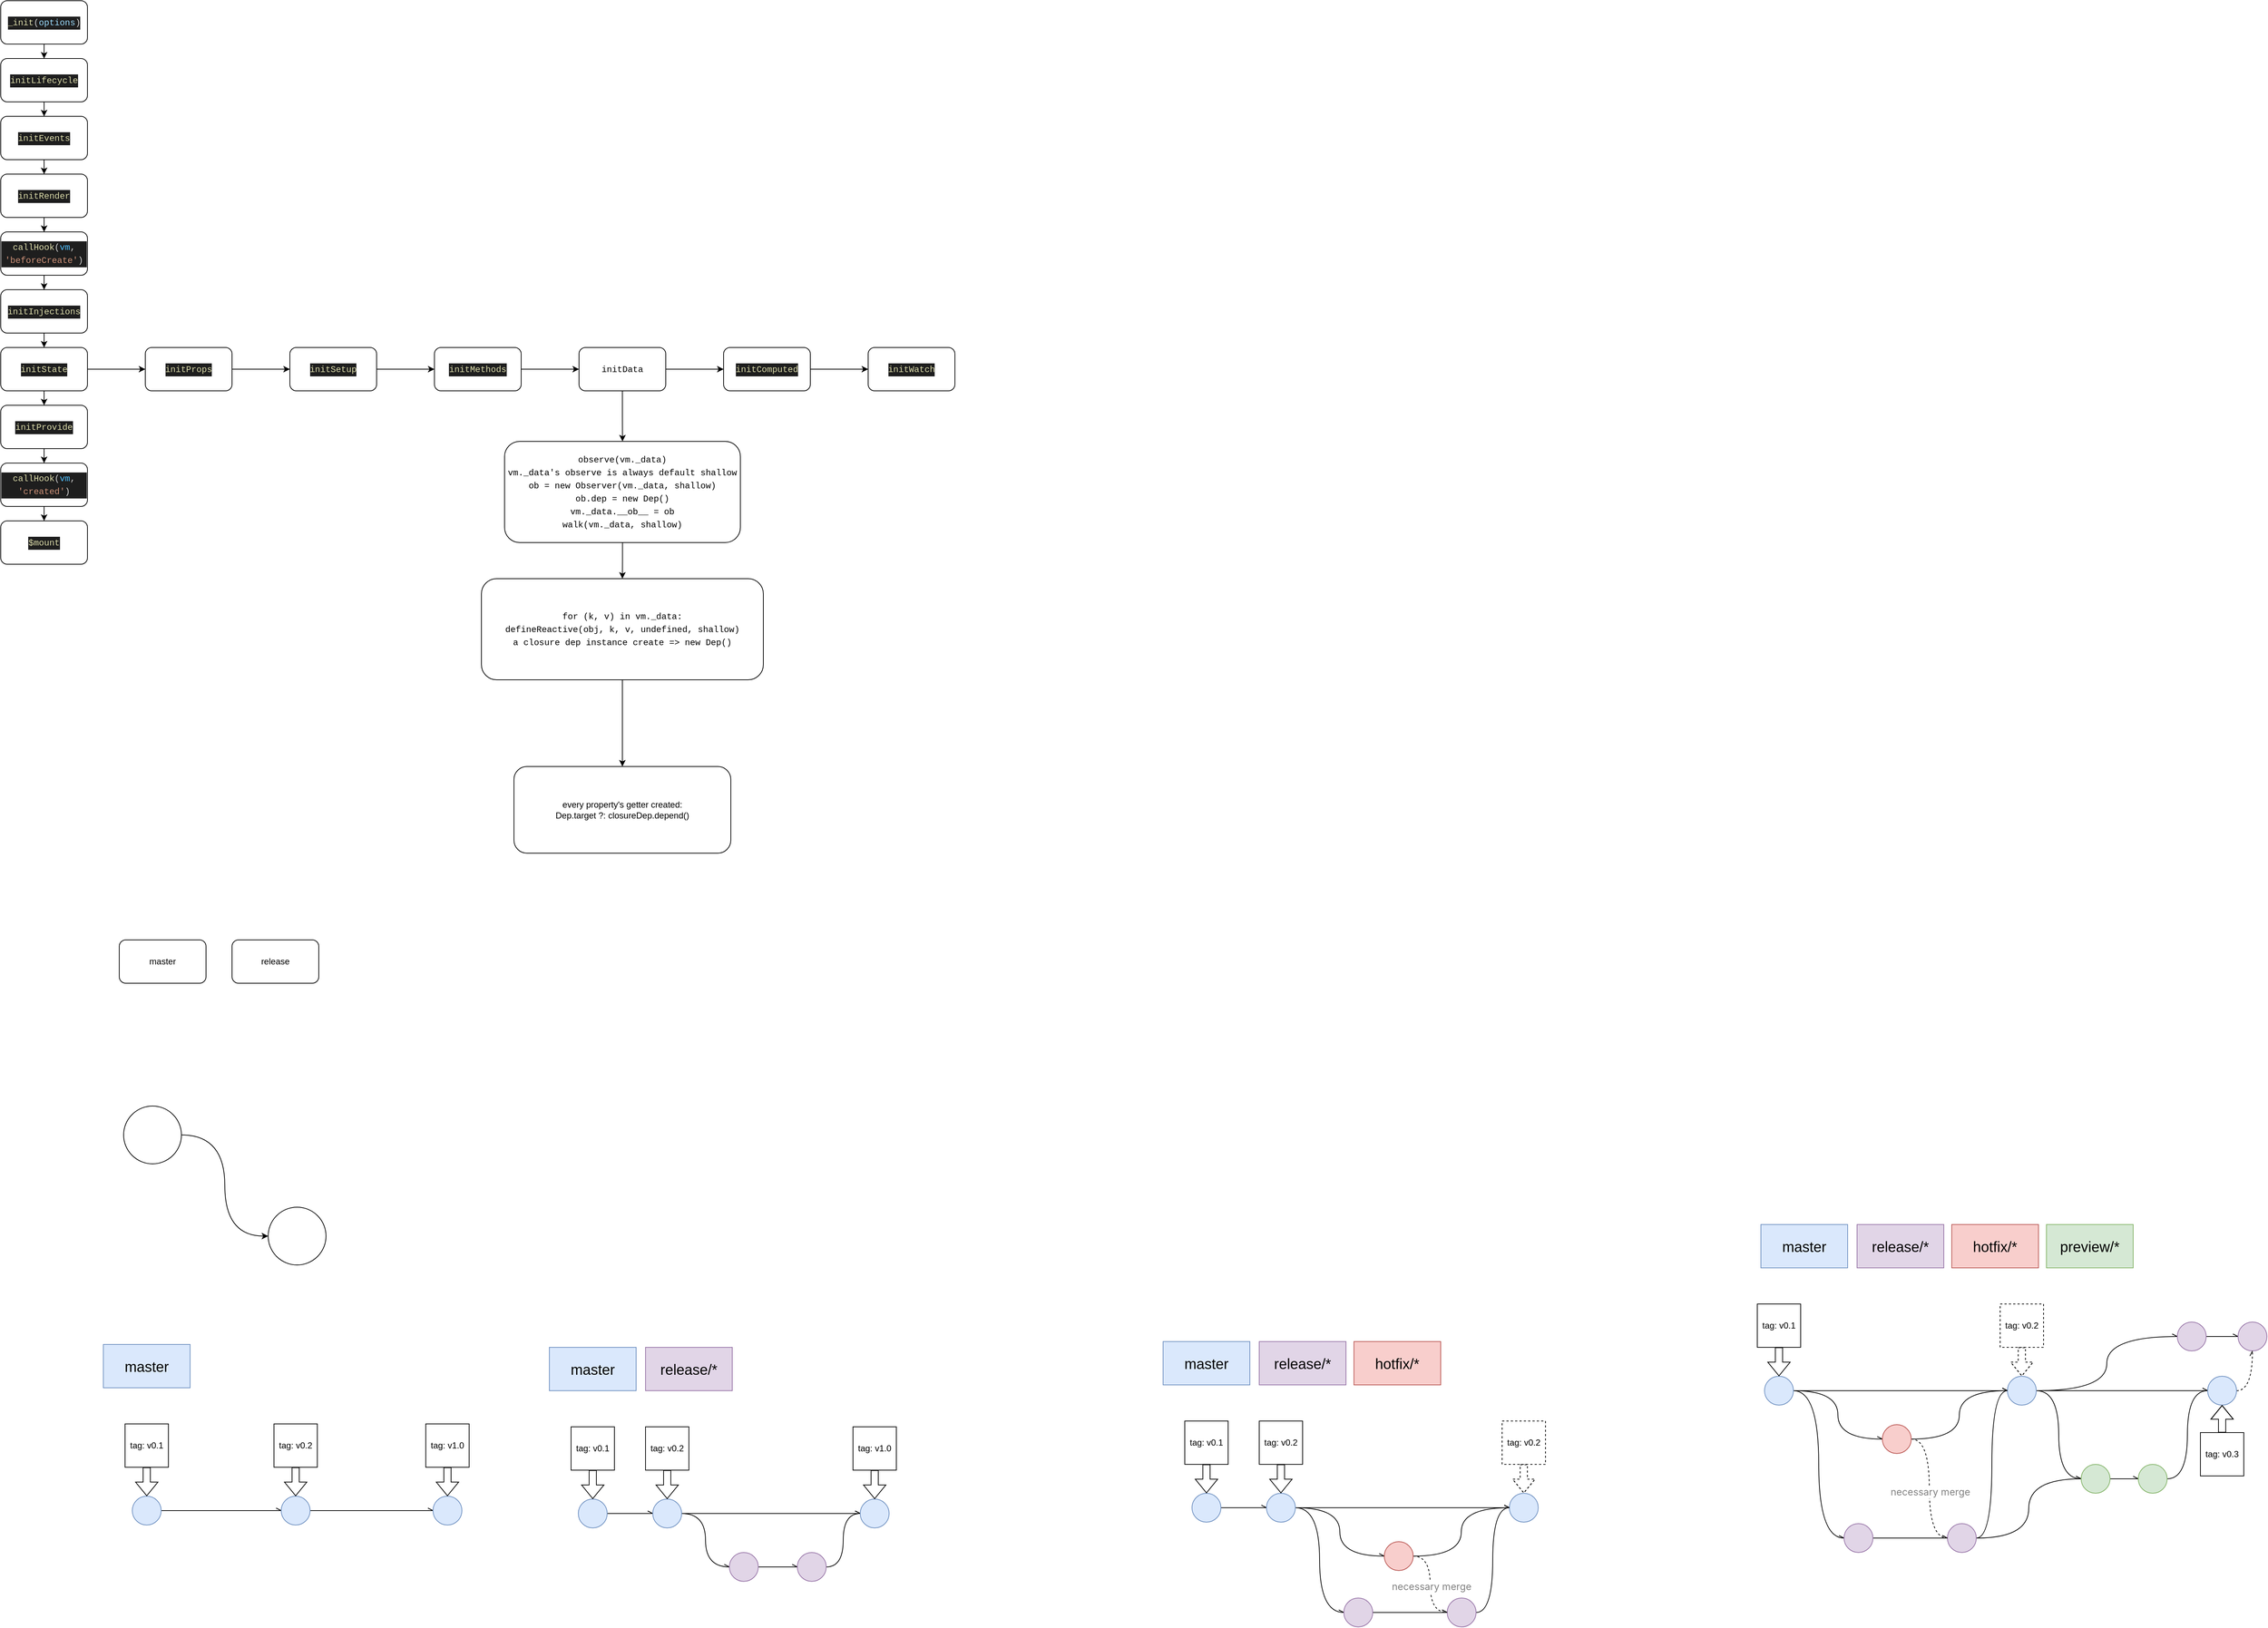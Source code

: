 <mxfile version="20.4.0" type="github">
  <diagram id="prtHgNgQTEPvFCAcTncT" name="Page-1">
    <mxGraphModel dx="1318" dy="821" grid="0" gridSize="10" guides="1" tooltips="1" connect="1" arrows="1" fold="1" page="1" pageScale="1" pageWidth="827" pageHeight="1169" math="0" shadow="0">
      <root>
        <mxCell id="0" />
        <mxCell id="1" parent="0" />
        <mxCell id="ipQtGYI-5La4QHJU2IMe-39" value="" style="edgeStyle=orthogonalEdgeStyle;rounded=0;orthogonalLoop=1;jettySize=auto;html=1;fontColor=#000000;" parent="1" source="ipQtGYI-5La4QHJU2IMe-37" target="ipQtGYI-5La4QHJU2IMe-38" edge="1">
          <mxGeometry relative="1" as="geometry" />
        </mxCell>
        <mxCell id="ipQtGYI-5La4QHJU2IMe-37" value="&lt;meta charset=&quot;utf-8&quot;&gt;&lt;div style=&quot;color: rgb(212, 212, 212); background-color: rgb(30, 30, 30); font-family: Menlo, Monaco, &amp;quot;Courier New&amp;quot;, monospace; font-weight: normal; font-size: 12px; line-height: 18px;&quot;&gt;&lt;div&gt;&lt;span style=&quot;color: #dcdcaa;&quot;&gt;_init&lt;/span&gt;&lt;span style=&quot;color: #d4d4d4;&quot;&gt;(&lt;/span&gt;&lt;span style=&quot;color: #9cdcfe;&quot;&gt;options&lt;/span&gt;&lt;span style=&quot;color: #d4d4d4;&quot;&gt;)&lt;/span&gt;&lt;/div&gt;&lt;/div&gt;" style="rounded=1;whiteSpace=wrap;html=1;labelBackgroundColor=none;fontColor=#000000;fillColor=default;gradientColor=none;" parent="1" vertex="1">
          <mxGeometry x="130" y="60" width="120" height="60" as="geometry" />
        </mxCell>
        <mxCell id="ipQtGYI-5La4QHJU2IMe-41" value="" style="edgeStyle=orthogonalEdgeStyle;rounded=0;orthogonalLoop=1;jettySize=auto;html=1;fontColor=#000000;" parent="1" source="ipQtGYI-5La4QHJU2IMe-38" target="ipQtGYI-5La4QHJU2IMe-40" edge="1">
          <mxGeometry relative="1" as="geometry" />
        </mxCell>
        <mxCell id="ipQtGYI-5La4QHJU2IMe-38" value="&lt;div style=&quot;color: rgb(212, 212, 212); background-color: rgb(30, 30, 30); font-family: Menlo, Monaco, &amp;quot;Courier New&amp;quot;, monospace; line-height: 18px;&quot;&gt;&lt;span style=&quot;color: #dcdcaa;&quot;&gt;initLifecycle&lt;/span&gt;&lt;/div&gt;" style="whiteSpace=wrap;html=1;fontColor=#000000;rounded=1;labelBackgroundColor=none;gradientColor=none;" parent="1" vertex="1">
          <mxGeometry x="130" y="140" width="120" height="60" as="geometry" />
        </mxCell>
        <mxCell id="ipQtGYI-5La4QHJU2IMe-43" value="" style="edgeStyle=orthogonalEdgeStyle;rounded=0;orthogonalLoop=1;jettySize=auto;html=1;fontColor=#000000;" parent="1" source="ipQtGYI-5La4QHJU2IMe-40" target="ipQtGYI-5La4QHJU2IMe-42" edge="1">
          <mxGeometry relative="1" as="geometry" />
        </mxCell>
        <mxCell id="ipQtGYI-5La4QHJU2IMe-40" value="&lt;meta charset=&quot;utf-8&quot;&gt;&lt;div style=&quot;color: rgb(212, 212, 212); background-color: rgb(30, 30, 30); font-family: Menlo, Monaco, &amp;quot;Courier New&amp;quot;, monospace; font-weight: normal; font-size: 12px; line-height: 18px;&quot;&gt;&lt;div&gt;&lt;span style=&quot;color: #dcdcaa;&quot;&gt;initEvents&lt;/span&gt;&lt;/div&gt;&lt;/div&gt;" style="whiteSpace=wrap;html=1;fontColor=#000000;rounded=1;labelBackgroundColor=none;gradientColor=none;" parent="1" vertex="1">
          <mxGeometry x="130" y="220" width="120" height="60" as="geometry" />
        </mxCell>
        <mxCell id="ipQtGYI-5La4QHJU2IMe-47" value="" style="edgeStyle=orthogonalEdgeStyle;rounded=0;orthogonalLoop=1;jettySize=auto;html=1;fontColor=#000000;" parent="1" source="ipQtGYI-5La4QHJU2IMe-42" target="ipQtGYI-5La4QHJU2IMe-46" edge="1">
          <mxGeometry relative="1" as="geometry" />
        </mxCell>
        <mxCell id="ipQtGYI-5La4QHJU2IMe-42" value="&lt;meta charset=&quot;utf-8&quot;&gt;&lt;div style=&quot;color: rgb(212, 212, 212); background-color: rgb(30, 30, 30); font-family: Menlo, Monaco, &amp;quot;Courier New&amp;quot;, monospace; font-weight: normal; font-size: 12px; line-height: 18px;&quot;&gt;&lt;div&gt;&lt;span style=&quot;color: #dcdcaa;&quot;&gt;initRender&lt;/span&gt;&lt;/div&gt;&lt;/div&gt;" style="whiteSpace=wrap;html=1;fontColor=#000000;rounded=1;labelBackgroundColor=none;gradientColor=none;" parent="1" vertex="1">
          <mxGeometry x="130" y="300" width="120" height="60" as="geometry" />
        </mxCell>
        <mxCell id="ipQtGYI-5La4QHJU2IMe-49" value="" style="edgeStyle=orthogonalEdgeStyle;rounded=0;orthogonalLoop=1;jettySize=auto;html=1;fontColor=#000000;" parent="1" source="ipQtGYI-5La4QHJU2IMe-46" target="ipQtGYI-5La4QHJU2IMe-48" edge="1">
          <mxGeometry relative="1" as="geometry" />
        </mxCell>
        <mxCell id="ipQtGYI-5La4QHJU2IMe-46" value="&lt;div style=&quot;color: rgb(212, 212, 212); background-color: rgb(30, 30, 30); font-family: Menlo, Monaco, &amp;quot;Courier New&amp;quot;, monospace; line-height: 18px;&quot;&gt;&lt;span style=&quot;color: #dcdcaa;&quot;&gt;callHook&lt;/span&gt;(&lt;span style=&quot;color: #4fc1ff;&quot;&gt;vm&lt;/span&gt;, &lt;span style=&quot;color: #ce9178;&quot;&gt;&#39;beforeCreate&#39;&lt;/span&gt;)&lt;/div&gt;" style="whiteSpace=wrap;html=1;fontColor=#000000;rounded=1;labelBackgroundColor=none;gradientColor=none;" parent="1" vertex="1">
          <mxGeometry x="130" y="380" width="120" height="60" as="geometry" />
        </mxCell>
        <mxCell id="ipQtGYI-5La4QHJU2IMe-51" value="" style="edgeStyle=orthogonalEdgeStyle;rounded=0;orthogonalLoop=1;jettySize=auto;html=1;fontColor=#000000;" parent="1" source="ipQtGYI-5La4QHJU2IMe-48" target="ipQtGYI-5La4QHJU2IMe-50" edge="1">
          <mxGeometry relative="1" as="geometry" />
        </mxCell>
        <mxCell id="ipQtGYI-5La4QHJU2IMe-48" value="&lt;div style=&quot;color: rgb(212, 212, 212); background-color: rgb(30, 30, 30); font-family: Menlo, Monaco, &amp;quot;Courier New&amp;quot;, monospace; line-height: 18px;&quot;&gt;&lt;div style=&quot;line-height: 18px;&quot;&gt;&lt;span style=&quot;color: #dcdcaa;&quot;&gt;initInjections&lt;/span&gt;&lt;/div&gt;&lt;/div&gt;" style="whiteSpace=wrap;html=1;fontColor=#000000;rounded=1;labelBackgroundColor=none;gradientColor=none;" parent="1" vertex="1">
          <mxGeometry x="130" y="460" width="120" height="60" as="geometry" />
        </mxCell>
        <mxCell id="ipQtGYI-5La4QHJU2IMe-53" value="" style="edgeStyle=orthogonalEdgeStyle;rounded=0;orthogonalLoop=1;jettySize=auto;html=1;fontColor=#000000;" parent="1" source="ipQtGYI-5La4QHJU2IMe-50" target="ipQtGYI-5La4QHJU2IMe-52" edge="1">
          <mxGeometry relative="1" as="geometry" />
        </mxCell>
        <mxCell id="ipQtGYI-5La4QHJU2IMe-59" value="" style="edgeStyle=orthogonalEdgeStyle;rounded=0;orthogonalLoop=1;jettySize=auto;html=1;fontColor=#000000;" parent="1" source="ipQtGYI-5La4QHJU2IMe-50" target="ipQtGYI-5La4QHJU2IMe-58" edge="1">
          <mxGeometry relative="1" as="geometry" />
        </mxCell>
        <mxCell id="ipQtGYI-5La4QHJU2IMe-50" value="&lt;meta charset=&quot;utf-8&quot;&gt;&lt;div style=&quot;color: rgb(212, 212, 212); background-color: rgb(30, 30, 30); font-family: Menlo, Monaco, &amp;quot;Courier New&amp;quot;, monospace; font-weight: normal; font-size: 12px; line-height: 18px;&quot;&gt;&lt;div&gt;&lt;span style=&quot;color: #dcdcaa;&quot;&gt;initState&lt;/span&gt;&lt;/div&gt;&lt;/div&gt;" style="whiteSpace=wrap;html=1;fontColor=#000000;rounded=1;labelBackgroundColor=none;gradientColor=none;" parent="1" vertex="1">
          <mxGeometry x="130" y="540" width="120" height="60" as="geometry" />
        </mxCell>
        <mxCell id="ipQtGYI-5La4QHJU2IMe-55" value="" style="edgeStyle=orthogonalEdgeStyle;rounded=0;orthogonalLoop=1;jettySize=auto;html=1;fontColor=#000000;" parent="1" source="ipQtGYI-5La4QHJU2IMe-52" target="ipQtGYI-5La4QHJU2IMe-54" edge="1">
          <mxGeometry relative="1" as="geometry" />
        </mxCell>
        <mxCell id="ipQtGYI-5La4QHJU2IMe-52" value="&lt;div style=&quot;color: rgb(212, 212, 212); background-color: rgb(30, 30, 30); font-family: Menlo, Monaco, &amp;quot;Courier New&amp;quot;, monospace; line-height: 18px;&quot;&gt;&lt;span style=&quot;color: #dcdcaa;&quot;&gt;initProvide&lt;/span&gt;&lt;/div&gt;" style="whiteSpace=wrap;html=1;fontColor=#000000;rounded=1;labelBackgroundColor=none;gradientColor=none;" parent="1" vertex="1">
          <mxGeometry x="130" y="620" width="120" height="60" as="geometry" />
        </mxCell>
        <mxCell id="ipQtGYI-5La4QHJU2IMe-57" value="" style="edgeStyle=orthogonalEdgeStyle;rounded=0;orthogonalLoop=1;jettySize=auto;html=1;fontColor=#000000;" parent="1" source="ipQtGYI-5La4QHJU2IMe-54" target="ipQtGYI-5La4QHJU2IMe-56" edge="1">
          <mxGeometry relative="1" as="geometry" />
        </mxCell>
        <mxCell id="ipQtGYI-5La4QHJU2IMe-54" value="&lt;div style=&quot;color: rgb(212, 212, 212); background-color: rgb(30, 30, 30); font-family: Menlo, Monaco, &amp;quot;Courier New&amp;quot;, monospace; line-height: 18px;&quot;&gt;&lt;span style=&quot;color: #dcdcaa;&quot;&gt;callHook&lt;/span&gt;(&lt;span style=&quot;color: #4fc1ff;&quot;&gt;vm&lt;/span&gt;, &lt;span style=&quot;color: #ce9178;&quot;&gt;&#39;created&#39;&lt;/span&gt;)&lt;/div&gt;" style="whiteSpace=wrap;html=1;fontColor=#000000;rounded=1;labelBackgroundColor=none;gradientColor=none;" parent="1" vertex="1">
          <mxGeometry x="130" y="700" width="120" height="60" as="geometry" />
        </mxCell>
        <mxCell id="ipQtGYI-5La4QHJU2IMe-56" value="&lt;div style=&quot;color: rgb(212, 212, 212); background-color: rgb(30, 30, 30); font-family: Menlo, Monaco, &amp;quot;Courier New&amp;quot;, monospace; line-height: 18px;&quot;&gt;&lt;span style=&quot;color: #dcdcaa;&quot;&gt;$mount&lt;/span&gt;&lt;/div&gt;" style="whiteSpace=wrap;html=1;fontColor=#000000;rounded=1;labelBackgroundColor=none;gradientColor=none;" parent="1" vertex="1">
          <mxGeometry x="130" y="780" width="120" height="60" as="geometry" />
        </mxCell>
        <mxCell id="ipQtGYI-5La4QHJU2IMe-61" value="" style="edgeStyle=orthogonalEdgeStyle;rounded=0;orthogonalLoop=1;jettySize=auto;html=1;fontColor=#000000;" parent="1" source="ipQtGYI-5La4QHJU2IMe-58" target="ipQtGYI-5La4QHJU2IMe-60" edge="1">
          <mxGeometry relative="1" as="geometry" />
        </mxCell>
        <mxCell id="ipQtGYI-5La4QHJU2IMe-58" value="&lt;div style=&quot;color: rgb(212, 212, 212); background-color: rgb(30, 30, 30); font-family: Menlo, Monaco, &amp;quot;Courier New&amp;quot;, monospace; line-height: 18px;&quot;&gt;&lt;span style=&quot;color: #dcdcaa;&quot;&gt;initProps&lt;/span&gt;&lt;/div&gt;" style="whiteSpace=wrap;html=1;fontColor=#000000;rounded=1;labelBackgroundColor=none;gradientColor=none;" parent="1" vertex="1">
          <mxGeometry x="330" y="540" width="120" height="60" as="geometry" />
        </mxCell>
        <mxCell id="ipQtGYI-5La4QHJU2IMe-63" value="" style="edgeStyle=orthogonalEdgeStyle;rounded=0;orthogonalLoop=1;jettySize=auto;html=1;fontColor=#000000;" parent="1" source="ipQtGYI-5La4QHJU2IMe-60" target="ipQtGYI-5La4QHJU2IMe-62" edge="1">
          <mxGeometry relative="1" as="geometry" />
        </mxCell>
        <mxCell id="ipQtGYI-5La4QHJU2IMe-60" value="&lt;div style=&quot;color: rgb(212, 212, 212); background-color: rgb(30, 30, 30); font-family: Menlo, Monaco, &amp;quot;Courier New&amp;quot;, monospace; line-height: 18px;&quot;&gt;&lt;span style=&quot;color: #dcdcaa;&quot;&gt;initSetup&lt;/span&gt;&lt;/div&gt;" style="whiteSpace=wrap;html=1;fontColor=#000000;rounded=1;labelBackgroundColor=none;gradientColor=none;" parent="1" vertex="1">
          <mxGeometry x="530" y="540" width="120" height="60" as="geometry" />
        </mxCell>
        <mxCell id="ipQtGYI-5La4QHJU2IMe-65" value="" style="edgeStyle=orthogonalEdgeStyle;rounded=0;orthogonalLoop=1;jettySize=auto;html=1;fontColor=#000000;" parent="1" source="ipQtGYI-5La4QHJU2IMe-62" target="ipQtGYI-5La4QHJU2IMe-64" edge="1">
          <mxGeometry relative="1" as="geometry" />
        </mxCell>
        <mxCell id="ipQtGYI-5La4QHJU2IMe-62" value="&lt;meta charset=&quot;utf-8&quot;&gt;&lt;div style=&quot;color: rgb(212, 212, 212); background-color: rgb(30, 30, 30); font-family: Menlo, Monaco, &amp;quot;Courier New&amp;quot;, monospace; font-weight: normal; font-size: 12px; line-height: 18px;&quot;&gt;&lt;div&gt;&lt;span style=&quot;color: #dcdcaa;&quot;&gt;initMethods&lt;/span&gt;&lt;/div&gt;&lt;/div&gt;" style="whiteSpace=wrap;html=1;fontColor=#000000;rounded=1;labelBackgroundColor=none;gradientColor=none;" parent="1" vertex="1">
          <mxGeometry x="730" y="540" width="120" height="60" as="geometry" />
        </mxCell>
        <mxCell id="ipQtGYI-5La4QHJU2IMe-67" value="" style="edgeStyle=orthogonalEdgeStyle;rounded=0;orthogonalLoop=1;jettySize=auto;html=1;fontColor=#000000;" parent="1" source="ipQtGYI-5La4QHJU2IMe-64" target="ipQtGYI-5La4QHJU2IMe-66" edge="1">
          <mxGeometry relative="1" as="geometry" />
        </mxCell>
        <mxCell id="ipQtGYI-5La4QHJU2IMe-71" value="" style="edgeStyle=orthogonalEdgeStyle;rounded=0;orthogonalLoop=1;jettySize=auto;html=1;fontColor=#000000;" parent="1" source="ipQtGYI-5La4QHJU2IMe-64" target="ipQtGYI-5La4QHJU2IMe-70" edge="1">
          <mxGeometry relative="1" as="geometry" />
        </mxCell>
        <mxCell id="ipQtGYI-5La4QHJU2IMe-64" value="&lt;div style=&quot;font-family: Menlo, Monaco, &amp;quot;Courier New&amp;quot;, monospace; line-height: 18px;&quot;&gt;&lt;span style=&quot;&quot;&gt;initData&lt;/span&gt;&lt;/div&gt;" style="whiteSpace=wrap;html=1;fontColor=default;rounded=1;labelBackgroundColor=none;gradientColor=none;" parent="1" vertex="1">
          <mxGeometry x="930" y="540" width="120" height="60" as="geometry" />
        </mxCell>
        <mxCell id="ipQtGYI-5La4QHJU2IMe-69" value="" style="edgeStyle=orthogonalEdgeStyle;rounded=0;orthogonalLoop=1;jettySize=auto;html=1;fontColor=#000000;" parent="1" source="ipQtGYI-5La4QHJU2IMe-66" target="ipQtGYI-5La4QHJU2IMe-68" edge="1">
          <mxGeometry relative="1" as="geometry" />
        </mxCell>
        <mxCell id="ipQtGYI-5La4QHJU2IMe-66" value="&lt;div style=&quot;color: rgb(212, 212, 212); background-color: rgb(30, 30, 30); font-family: Menlo, Monaco, &amp;quot;Courier New&amp;quot;, monospace; line-height: 18px;&quot;&gt;&lt;span style=&quot;color: #dcdcaa;&quot;&gt;initComputed&lt;/span&gt;&lt;/div&gt;" style="whiteSpace=wrap;html=1;fontColor=#000000;rounded=1;labelBackgroundColor=none;gradientColor=none;" parent="1" vertex="1">
          <mxGeometry x="1130" y="540" width="120" height="60" as="geometry" />
        </mxCell>
        <mxCell id="ipQtGYI-5La4QHJU2IMe-68" value="&lt;div style=&quot;color: rgb(212, 212, 212); background-color: rgb(30, 30, 30); font-family: Menlo, Monaco, &amp;quot;Courier New&amp;quot;, monospace; line-height: 18px;&quot;&gt;&lt;span style=&quot;color: #dcdcaa;&quot;&gt;initWatch&lt;/span&gt;&lt;/div&gt;" style="whiteSpace=wrap;html=1;fontColor=#000000;rounded=1;labelBackgroundColor=none;gradientColor=none;" parent="1" vertex="1">
          <mxGeometry x="1330" y="540" width="120" height="60" as="geometry" />
        </mxCell>
        <mxCell id="ipQtGYI-5La4QHJU2IMe-73" value="" style="edgeStyle=orthogonalEdgeStyle;rounded=0;orthogonalLoop=1;jettySize=auto;html=1;fontColor=#000000;" parent="1" source="ipQtGYI-5La4QHJU2IMe-70" target="ipQtGYI-5La4QHJU2IMe-72" edge="1">
          <mxGeometry relative="1" as="geometry" />
        </mxCell>
        <mxCell id="ipQtGYI-5La4QHJU2IMe-70" value="&lt;div style=&quot;font-family: Menlo, Monaco, &amp;quot;Courier New&amp;quot;, monospace; line-height: 18px;&quot;&gt;&lt;span style=&quot;&quot;&gt;observe&lt;/span&gt;(vm._&lt;span style=&quot;&quot;&gt;data&lt;/span&gt;)&lt;/div&gt;&lt;div style=&quot;font-family: Menlo, Monaco, &amp;quot;Courier New&amp;quot;, monospace; line-height: 18px;&quot;&gt;vm._data&#39;s observe is always default shallow&lt;/div&gt;&lt;div style=&quot;font-family: Menlo, Monaco, &amp;quot;Courier New&amp;quot;, monospace; line-height: 18px;&quot;&gt;&lt;div style=&quot;line-height: 18px;&quot;&gt;&lt;span style=&quot;&quot;&gt;ob = new&lt;/span&gt; &lt;span style=&quot;&quot;&gt;Observer&lt;/span&gt;(&lt;span style=&quot;&quot;&gt;vm._data&lt;/span&gt;, &lt;span style=&quot;&quot;&gt;shallow&lt;/span&gt;)&lt;/div&gt;&lt;div style=&quot;line-height: 18px;&quot;&gt;ob.dep = new Dep()&lt;br&gt;&lt;/div&gt;&lt;div style=&quot;line-height: 18px;&quot;&gt;vm._data.__ob__ = ob&lt;/div&gt;&lt;div style=&quot;line-height: 18px;&quot;&gt;walk(vm._data, shallow)&lt;/div&gt;&lt;/div&gt;" style="whiteSpace=wrap;html=1;fontColor=default;rounded=1;labelBackgroundColor=none;gradientColor=none;" parent="1" vertex="1">
          <mxGeometry x="827" y="670" width="326.25" height="140" as="geometry" />
        </mxCell>
        <mxCell id="ipQtGYI-5La4QHJU2IMe-79" value="" style="edgeStyle=orthogonalEdgeStyle;rounded=0;orthogonalLoop=1;jettySize=auto;html=1;fontColor=default;" parent="1" source="ipQtGYI-5La4QHJU2IMe-72" target="ipQtGYI-5La4QHJU2IMe-78" edge="1">
          <mxGeometry relative="1" as="geometry" />
        </mxCell>
        <mxCell id="ipQtGYI-5La4QHJU2IMe-72" value="&lt;div style=&quot;font-family: Menlo, Monaco, &amp;quot;Courier New&amp;quot;, monospace; line-height: 18px;&quot;&gt;&lt;div style=&quot;line-height: 18px;&quot;&gt;&lt;span style=&quot;&quot;&gt;for (k, v) in vm._data:&lt;/span&gt;&lt;/div&gt;&lt;div style=&quot;line-height: 18px;&quot;&gt;&lt;span style=&quot;&quot;&gt;defineReactive&lt;/span&gt;(&lt;span style=&quot;&quot;&gt;obj&lt;/span&gt;, &lt;span style=&quot;&quot;&gt;k&lt;/span&gt;, &lt;span style=&quot;&quot;&gt;v&lt;/span&gt;, &lt;span style=&quot;&quot;&gt;undefined&lt;/span&gt;, &lt;span style=&quot;&quot;&gt;shallow&lt;/span&gt;)&lt;/div&gt;&lt;div style=&quot;line-height: 18px;&quot;&gt;a closure dep instance create =&amp;gt; new Dep()&lt;/div&gt;&lt;/div&gt;" style="whiteSpace=wrap;html=1;fontColor=default;rounded=1;labelBackgroundColor=none;gradientColor=none;" parent="1" vertex="1">
          <mxGeometry x="795" y="860" width="390" height="140" as="geometry" />
        </mxCell>
        <mxCell id="ipQtGYI-5La4QHJU2IMe-78" value="every property&#39;s getter created:&lt;br&gt;Dep.target ?: closureDep.depend()" style="whiteSpace=wrap;html=1;rounded=1;labelBackgroundColor=none;gradientColor=none;" parent="1" vertex="1">
          <mxGeometry x="840" y="1120" width="300" height="120" as="geometry" />
        </mxCell>
        <mxCell id="O3n2SlCClkqHPQOPL1wz-3" style="edgeStyle=orthogonalEdgeStyle;rounded=0;orthogonalLoop=1;jettySize=auto;html=1;entryX=0;entryY=0.5;entryDx=0;entryDy=0;curved=1;" edge="1" parent="1" source="O3n2SlCClkqHPQOPL1wz-1" target="O3n2SlCClkqHPQOPL1wz-2">
          <mxGeometry relative="1" as="geometry" />
        </mxCell>
        <mxCell id="O3n2SlCClkqHPQOPL1wz-1" value="" style="ellipse;whiteSpace=wrap;html=1;aspect=fixed;" vertex="1" parent="1">
          <mxGeometry x="300" y="1590" width="80" height="80" as="geometry" />
        </mxCell>
        <mxCell id="O3n2SlCClkqHPQOPL1wz-2" value="" style="ellipse;whiteSpace=wrap;html=1;aspect=fixed;" vertex="1" parent="1">
          <mxGeometry x="500" y="1730" width="80" height="80" as="geometry" />
        </mxCell>
        <mxCell id="O3n2SlCClkqHPQOPL1wz-4" value="master" style="rounded=1;whiteSpace=wrap;html=1;" vertex="1" parent="1">
          <mxGeometry x="294" y="1360" width="120" height="60" as="geometry" />
        </mxCell>
        <mxCell id="O3n2SlCClkqHPQOPL1wz-5" value="release" style="rounded=1;whiteSpace=wrap;html=1;" vertex="1" parent="1">
          <mxGeometry x="450" y="1360" width="120" height="60" as="geometry" />
        </mxCell>
        <mxCell id="O3n2SlCClkqHPQOPL1wz-9" style="edgeStyle=orthogonalEdgeStyle;curved=1;rounded=0;orthogonalLoop=1;jettySize=auto;html=1;endArrow=openAsync;endFill=0;" edge="1" parent="1" source="O3n2SlCClkqHPQOPL1wz-6" target="O3n2SlCClkqHPQOPL1wz-7">
          <mxGeometry relative="1" as="geometry" />
        </mxCell>
        <mxCell id="O3n2SlCClkqHPQOPL1wz-6" value="" style="ellipse;whiteSpace=wrap;html=1;fillColor=#dae8fc;strokeColor=#6c8ebf;aspect=fixed;" vertex="1" parent="1">
          <mxGeometry x="312" y="2130" width="40" height="40" as="geometry" />
        </mxCell>
        <mxCell id="O3n2SlCClkqHPQOPL1wz-10" style="edgeStyle=orthogonalEdgeStyle;curved=1;rounded=0;orthogonalLoop=1;jettySize=auto;html=1;endArrow=openAsync;endFill=0;" edge="1" parent="1" source="O3n2SlCClkqHPQOPL1wz-7" target="O3n2SlCClkqHPQOPL1wz-8">
          <mxGeometry relative="1" as="geometry" />
        </mxCell>
        <mxCell id="O3n2SlCClkqHPQOPL1wz-7" value="" style="ellipse;whiteSpace=wrap;html=1;aspect=fixed;fillColor=#dae8fc;strokeColor=#6c8ebf;" vertex="1" parent="1">
          <mxGeometry x="518" y="2130" width="40" height="40" as="geometry" />
        </mxCell>
        <mxCell id="O3n2SlCClkqHPQOPL1wz-8" value="" style="ellipse;whiteSpace=wrap;html=1;aspect=fixed;fillColor=#dae8fc;strokeColor=#6c8ebf;" vertex="1" parent="1">
          <mxGeometry x="728" y="2130" width="40" height="40" as="geometry" />
        </mxCell>
        <mxCell id="O3n2SlCClkqHPQOPL1wz-12" value="master" style="rounded=0;whiteSpace=wrap;html=1;fillColor=#dae8fc;strokeColor=#6c8ebf;fontSize=20;" vertex="1" parent="1">
          <mxGeometry x="272" y="1920" width="120" height="60" as="geometry" />
        </mxCell>
        <mxCell id="O3n2SlCClkqHPQOPL1wz-22" style="edgeStyle=orthogonalEdgeStyle;curved=1;rounded=0;orthogonalLoop=1;jettySize=auto;html=1;fontSize=20;shape=flexArrow;" edge="1" parent="1" source="O3n2SlCClkqHPQOPL1wz-15" target="O3n2SlCClkqHPQOPL1wz-6">
          <mxGeometry relative="1" as="geometry" />
        </mxCell>
        <mxCell id="O3n2SlCClkqHPQOPL1wz-15" value="tag: v0.1" style="rounded=0;whiteSpace=wrap;html=1;" vertex="1" parent="1">
          <mxGeometry x="302" y="2030" width="60" height="60" as="geometry" />
        </mxCell>
        <mxCell id="O3n2SlCClkqHPQOPL1wz-23" style="edgeStyle=orthogonalEdgeStyle;curved=1;rounded=0;orthogonalLoop=1;jettySize=auto;html=1;fontSize=20;shape=flexArrow;" edge="1" parent="1" source="O3n2SlCClkqHPQOPL1wz-16" target="O3n2SlCClkqHPQOPL1wz-7">
          <mxGeometry relative="1" as="geometry" />
        </mxCell>
        <mxCell id="O3n2SlCClkqHPQOPL1wz-16" value="tag: v0.2" style="rounded=0;whiteSpace=wrap;html=1;" vertex="1" parent="1">
          <mxGeometry x="508" y="2030" width="60" height="60" as="geometry" />
        </mxCell>
        <mxCell id="O3n2SlCClkqHPQOPL1wz-24" style="edgeStyle=orthogonalEdgeStyle;curved=1;rounded=0;orthogonalLoop=1;jettySize=auto;html=1;fontSize=20;shape=flexArrow;" edge="1" parent="1" source="O3n2SlCClkqHPQOPL1wz-17" target="O3n2SlCClkqHPQOPL1wz-8">
          <mxGeometry relative="1" as="geometry" />
        </mxCell>
        <mxCell id="O3n2SlCClkqHPQOPL1wz-17" value="tag: v1.0" style="rounded=0;whiteSpace=wrap;html=1;" vertex="1" parent="1">
          <mxGeometry x="718" y="2030" width="60" height="60" as="geometry" />
        </mxCell>
        <mxCell id="O3n2SlCClkqHPQOPL1wz-26" style="edgeStyle=orthogonalEdgeStyle;curved=1;rounded=0;orthogonalLoop=1;jettySize=auto;html=1;endArrow=openAsync;endFill=0;" edge="1" parent="1" source="O3n2SlCClkqHPQOPL1wz-27" target="O3n2SlCClkqHPQOPL1wz-29">
          <mxGeometry relative="1" as="geometry" />
        </mxCell>
        <mxCell id="O3n2SlCClkqHPQOPL1wz-27" value="" style="ellipse;whiteSpace=wrap;html=1;fillColor=#dae8fc;strokeColor=#6c8ebf;aspect=fixed;" vertex="1" parent="1">
          <mxGeometry x="929" y="2134" width="40" height="40" as="geometry" />
        </mxCell>
        <mxCell id="O3n2SlCClkqHPQOPL1wz-40" style="edgeStyle=orthogonalEdgeStyle;curved=1;rounded=0;orthogonalLoop=1;jettySize=auto;html=1;entryX=0;entryY=0.5;entryDx=0;entryDy=0;fontSize=20;endArrow=openAsync;endFill=0;" edge="1" parent="1" source="O3n2SlCClkqHPQOPL1wz-29" target="O3n2SlCClkqHPQOPL1wz-39">
          <mxGeometry relative="1" as="geometry" />
        </mxCell>
        <mxCell id="O3n2SlCClkqHPQOPL1wz-48" style="edgeStyle=orthogonalEdgeStyle;curved=1;rounded=0;orthogonalLoop=1;jettySize=auto;html=1;fontSize=20;endArrow=openAsync;endFill=0;" edge="1" parent="1" source="O3n2SlCClkqHPQOPL1wz-29" target="O3n2SlCClkqHPQOPL1wz-44">
          <mxGeometry relative="1" as="geometry" />
        </mxCell>
        <mxCell id="O3n2SlCClkqHPQOPL1wz-29" value="" style="ellipse;whiteSpace=wrap;html=1;aspect=fixed;fillColor=#dae8fc;strokeColor=#6c8ebf;" vertex="1" parent="1">
          <mxGeometry x="1032" y="2134" width="40" height="40" as="geometry" />
        </mxCell>
        <mxCell id="O3n2SlCClkqHPQOPL1wz-31" value="master" style="rounded=0;whiteSpace=wrap;html=1;fillColor=#dae8fc;strokeColor=#6c8ebf;fontSize=20;" vertex="1" parent="1">
          <mxGeometry x="889" y="1924" width="120" height="60" as="geometry" />
        </mxCell>
        <mxCell id="O3n2SlCClkqHPQOPL1wz-32" style="edgeStyle=orthogonalEdgeStyle;curved=1;rounded=0;orthogonalLoop=1;jettySize=auto;html=1;fontSize=20;shape=flexArrow;" edge="1" parent="1" source="O3n2SlCClkqHPQOPL1wz-33" target="O3n2SlCClkqHPQOPL1wz-27">
          <mxGeometry relative="1" as="geometry" />
        </mxCell>
        <mxCell id="O3n2SlCClkqHPQOPL1wz-33" value="tag: v0.1" style="rounded=0;whiteSpace=wrap;html=1;" vertex="1" parent="1">
          <mxGeometry x="919" y="2034" width="60" height="60" as="geometry" />
        </mxCell>
        <mxCell id="O3n2SlCClkqHPQOPL1wz-34" style="edgeStyle=orthogonalEdgeStyle;curved=1;rounded=0;orthogonalLoop=1;jettySize=auto;html=1;fontSize=20;shape=flexArrow;" edge="1" parent="1" source="O3n2SlCClkqHPQOPL1wz-35" target="O3n2SlCClkqHPQOPL1wz-29">
          <mxGeometry relative="1" as="geometry" />
        </mxCell>
        <mxCell id="O3n2SlCClkqHPQOPL1wz-35" value="tag: v0.2" style="rounded=0;whiteSpace=wrap;html=1;" vertex="1" parent="1">
          <mxGeometry x="1022" y="2034" width="60" height="60" as="geometry" />
        </mxCell>
        <mxCell id="O3n2SlCClkqHPQOPL1wz-43" style="edgeStyle=orthogonalEdgeStyle;curved=1;rounded=0;orthogonalLoop=1;jettySize=auto;html=1;fontSize=20;endArrow=openAsync;endFill=0;" edge="1" parent="1" source="O3n2SlCClkqHPQOPL1wz-39" target="O3n2SlCClkqHPQOPL1wz-42">
          <mxGeometry relative="1" as="geometry" />
        </mxCell>
        <mxCell id="O3n2SlCClkqHPQOPL1wz-39" value="" style="ellipse;whiteSpace=wrap;html=1;aspect=fixed;fillColor=#e1d5e7;strokeColor=#9673a6;" vertex="1" parent="1">
          <mxGeometry x="1138" y="2208" width="40" height="40" as="geometry" />
        </mxCell>
        <mxCell id="O3n2SlCClkqHPQOPL1wz-41" value="release/*" style="rounded=0;whiteSpace=wrap;html=1;fillColor=#e1d5e7;strokeColor=#9673a6;fontSize=20;" vertex="1" parent="1">
          <mxGeometry x="1022" y="1924" width="120" height="60" as="geometry" />
        </mxCell>
        <mxCell id="O3n2SlCClkqHPQOPL1wz-47" style="edgeStyle=orthogonalEdgeStyle;curved=1;rounded=0;orthogonalLoop=1;jettySize=auto;html=1;entryX=0;entryY=0.5;entryDx=0;entryDy=0;fontSize=20;endArrow=openAsync;endFill=0;" edge="1" parent="1" source="O3n2SlCClkqHPQOPL1wz-42" target="O3n2SlCClkqHPQOPL1wz-44">
          <mxGeometry relative="1" as="geometry" />
        </mxCell>
        <mxCell id="O3n2SlCClkqHPQOPL1wz-42" value="" style="ellipse;whiteSpace=wrap;html=1;aspect=fixed;fillColor=#e1d5e7;strokeColor=#9673a6;" vertex="1" parent="1">
          <mxGeometry x="1232" y="2208" width="40" height="40" as="geometry" />
        </mxCell>
        <mxCell id="O3n2SlCClkqHPQOPL1wz-44" value="" style="ellipse;whiteSpace=wrap;html=1;aspect=fixed;fillColor=#dae8fc;strokeColor=#6c8ebf;" vertex="1" parent="1">
          <mxGeometry x="1319" y="2134" width="40" height="40" as="geometry" />
        </mxCell>
        <mxCell id="O3n2SlCClkqHPQOPL1wz-45" style="edgeStyle=orthogonalEdgeStyle;curved=1;rounded=0;orthogonalLoop=1;jettySize=auto;html=1;fontSize=20;shape=flexArrow;" edge="1" parent="1" source="O3n2SlCClkqHPQOPL1wz-46" target="O3n2SlCClkqHPQOPL1wz-44">
          <mxGeometry relative="1" as="geometry" />
        </mxCell>
        <mxCell id="O3n2SlCClkqHPQOPL1wz-46" value="tag: v1.0" style="rounded=0;whiteSpace=wrap;html=1;" vertex="1" parent="1">
          <mxGeometry x="1309" y="2034" width="60" height="60" as="geometry" />
        </mxCell>
        <mxCell id="O3n2SlCClkqHPQOPL1wz-49" style="edgeStyle=orthogonalEdgeStyle;curved=1;rounded=0;orthogonalLoop=1;jettySize=auto;html=1;endArrow=openAsync;endFill=0;" edge="1" parent="1" source="O3n2SlCClkqHPQOPL1wz-50" target="O3n2SlCClkqHPQOPL1wz-53">
          <mxGeometry relative="1" as="geometry" />
        </mxCell>
        <mxCell id="O3n2SlCClkqHPQOPL1wz-50" value="" style="ellipse;whiteSpace=wrap;html=1;fillColor=#dae8fc;strokeColor=#6c8ebf;aspect=fixed;" vertex="1" parent="1">
          <mxGeometry x="1778" y="2126" width="40" height="40" as="geometry" />
        </mxCell>
        <mxCell id="O3n2SlCClkqHPQOPL1wz-51" style="edgeStyle=orthogonalEdgeStyle;curved=1;rounded=0;orthogonalLoop=1;jettySize=auto;html=1;entryX=0;entryY=0.5;entryDx=0;entryDy=0;fontSize=20;endArrow=openAsync;endFill=0;" edge="1" parent="1" source="O3n2SlCClkqHPQOPL1wz-53" target="O3n2SlCClkqHPQOPL1wz-60">
          <mxGeometry relative="1" as="geometry" />
        </mxCell>
        <mxCell id="O3n2SlCClkqHPQOPL1wz-52" style="edgeStyle=orthogonalEdgeStyle;curved=1;rounded=0;orthogonalLoop=1;jettySize=auto;html=1;fontSize=20;endArrow=openAsync;endFill=0;" edge="1" parent="1" source="O3n2SlCClkqHPQOPL1wz-53" target="O3n2SlCClkqHPQOPL1wz-64">
          <mxGeometry relative="1" as="geometry" />
        </mxCell>
        <mxCell id="O3n2SlCClkqHPQOPL1wz-68" style="edgeStyle=orthogonalEdgeStyle;curved=1;rounded=0;orthogonalLoop=1;jettySize=auto;html=1;entryX=0;entryY=0.5;entryDx=0;entryDy=0;fontSize=20;endArrow=openAsync;endFill=0;" edge="1" parent="1" source="O3n2SlCClkqHPQOPL1wz-53" target="O3n2SlCClkqHPQOPL1wz-67">
          <mxGeometry relative="1" as="geometry" />
        </mxCell>
        <mxCell id="O3n2SlCClkqHPQOPL1wz-53" value="" style="ellipse;whiteSpace=wrap;html=1;aspect=fixed;fillColor=#dae8fc;strokeColor=#6c8ebf;" vertex="1" parent="1">
          <mxGeometry x="1881" y="2126" width="40" height="40" as="geometry" />
        </mxCell>
        <mxCell id="O3n2SlCClkqHPQOPL1wz-54" value="master" style="rounded=0;whiteSpace=wrap;html=1;fillColor=#dae8fc;strokeColor=#6c8ebf;fontSize=20;" vertex="1" parent="1">
          <mxGeometry x="1738" y="1916" width="120" height="60" as="geometry" />
        </mxCell>
        <mxCell id="O3n2SlCClkqHPQOPL1wz-55" style="edgeStyle=orthogonalEdgeStyle;curved=1;rounded=0;orthogonalLoop=1;jettySize=auto;html=1;fontSize=20;shape=flexArrow;" edge="1" parent="1" source="O3n2SlCClkqHPQOPL1wz-56" target="O3n2SlCClkqHPQOPL1wz-50">
          <mxGeometry relative="1" as="geometry" />
        </mxCell>
        <mxCell id="O3n2SlCClkqHPQOPL1wz-56" value="tag: v0.1" style="rounded=0;whiteSpace=wrap;html=1;" vertex="1" parent="1">
          <mxGeometry x="1768" y="2026" width="60" height="60" as="geometry" />
        </mxCell>
        <mxCell id="O3n2SlCClkqHPQOPL1wz-57" style="edgeStyle=orthogonalEdgeStyle;curved=1;rounded=0;orthogonalLoop=1;jettySize=auto;html=1;fontSize=20;shape=flexArrow;" edge="1" parent="1" source="O3n2SlCClkqHPQOPL1wz-58" target="O3n2SlCClkqHPQOPL1wz-53">
          <mxGeometry relative="1" as="geometry" />
        </mxCell>
        <mxCell id="O3n2SlCClkqHPQOPL1wz-58" value="tag: v0.2" style="rounded=0;whiteSpace=wrap;html=1;" vertex="1" parent="1">
          <mxGeometry x="1871" y="2026" width="60" height="60" as="geometry" />
        </mxCell>
        <mxCell id="O3n2SlCClkqHPQOPL1wz-59" style="edgeStyle=orthogonalEdgeStyle;curved=1;rounded=0;orthogonalLoop=1;jettySize=auto;html=1;fontSize=20;endArrow=openAsync;endFill=0;" edge="1" parent="1" source="O3n2SlCClkqHPQOPL1wz-60" target="O3n2SlCClkqHPQOPL1wz-63">
          <mxGeometry relative="1" as="geometry" />
        </mxCell>
        <mxCell id="O3n2SlCClkqHPQOPL1wz-60" value="" style="ellipse;whiteSpace=wrap;html=1;aspect=fixed;fillColor=#e1d5e7;strokeColor=#9673a6;" vertex="1" parent="1">
          <mxGeometry x="1988" y="2271" width="40" height="40" as="geometry" />
        </mxCell>
        <mxCell id="O3n2SlCClkqHPQOPL1wz-61" value="release/*" style="rounded=0;whiteSpace=wrap;html=1;fillColor=#e1d5e7;strokeColor=#9673a6;fontSize=20;" vertex="1" parent="1">
          <mxGeometry x="1871" y="1916" width="120" height="60" as="geometry" />
        </mxCell>
        <mxCell id="O3n2SlCClkqHPQOPL1wz-62" style="edgeStyle=orthogonalEdgeStyle;curved=1;rounded=0;orthogonalLoop=1;jettySize=auto;html=1;entryX=0;entryY=0.5;entryDx=0;entryDy=0;fontSize=20;endArrow=openAsync;endFill=0;" edge="1" parent="1" source="O3n2SlCClkqHPQOPL1wz-63" target="O3n2SlCClkqHPQOPL1wz-64">
          <mxGeometry relative="1" as="geometry" />
        </mxCell>
        <mxCell id="O3n2SlCClkqHPQOPL1wz-63" value="" style="ellipse;whiteSpace=wrap;html=1;aspect=fixed;fillColor=#e1d5e7;strokeColor=#9673a6;" vertex="1" parent="1">
          <mxGeometry x="2131" y="2271" width="40" height="40" as="geometry" />
        </mxCell>
        <mxCell id="O3n2SlCClkqHPQOPL1wz-64" value="" style="ellipse;whiteSpace=wrap;html=1;aspect=fixed;fillColor=#dae8fc;strokeColor=#6c8ebf;" vertex="1" parent="1">
          <mxGeometry x="2217" y="2126" width="40" height="40" as="geometry" />
        </mxCell>
        <mxCell id="O3n2SlCClkqHPQOPL1wz-71" style="edgeStyle=orthogonalEdgeStyle;curved=1;rounded=0;orthogonalLoop=1;jettySize=auto;html=1;entryX=0;entryY=0.5;entryDx=0;entryDy=0;fontSize=20;endArrow=openAsync;endFill=0;" edge="1" parent="1" source="O3n2SlCClkqHPQOPL1wz-67" target="O3n2SlCClkqHPQOPL1wz-64">
          <mxGeometry relative="1" as="geometry" />
        </mxCell>
        <mxCell id="O3n2SlCClkqHPQOPL1wz-72" style="edgeStyle=orthogonalEdgeStyle;curved=1;rounded=0;orthogonalLoop=1;jettySize=auto;html=1;entryX=0;entryY=0.5;entryDx=0;entryDy=0;fontSize=20;endArrow=openAsync;endFill=0;dashed=1;" edge="1" parent="1" source="O3n2SlCClkqHPQOPL1wz-67" target="O3n2SlCClkqHPQOPL1wz-63">
          <mxGeometry relative="1" as="geometry" />
        </mxCell>
        <mxCell id="O3n2SlCClkqHPQOPL1wz-79" value="&lt;span style=&quot;caret-color: rgb(0, 0, 0); font-family: -apple-system, &amp;quot;PingFang SC&amp;quot;; font-size: 13.44px; text-align: start; text-size-adjust: auto;&quot;&gt;necessary merge&lt;br&gt;&lt;/span&gt;" style="edgeLabel;html=1;align=center;verticalAlign=middle;resizable=0;points=[];fontSize=12;fontColor=#808080;" vertex="1" connectable="0" parent="O3n2SlCClkqHPQOPL1wz-72">
          <mxGeometry x="0.042" y="1" relative="1" as="geometry">
            <mxPoint as="offset" />
          </mxGeometry>
        </mxCell>
        <mxCell id="O3n2SlCClkqHPQOPL1wz-67" value="" style="ellipse;whiteSpace=wrap;html=1;aspect=fixed;fillColor=#f8cecc;strokeColor=#b85450;" vertex="1" parent="1">
          <mxGeometry x="2044" y="2193" width="40" height="40" as="geometry" />
        </mxCell>
        <mxCell id="O3n2SlCClkqHPQOPL1wz-69" value="hotfix/*" style="rounded=0;whiteSpace=wrap;html=1;fillColor=#f8cecc;strokeColor=#b85450;fontSize=20;" vertex="1" parent="1">
          <mxGeometry x="2002" y="1916" width="120" height="60" as="geometry" />
        </mxCell>
        <mxCell id="O3n2SlCClkqHPQOPL1wz-76" style="edgeStyle=orthogonalEdgeStyle;curved=1;rounded=0;orthogonalLoop=1;jettySize=auto;html=1;fontSize=20;shape=flexArrow;dashed=1;" edge="1" parent="1" source="O3n2SlCClkqHPQOPL1wz-77">
          <mxGeometry relative="1" as="geometry">
            <mxPoint x="2237" y="2126" as="targetPoint" />
          </mxGeometry>
        </mxCell>
        <mxCell id="O3n2SlCClkqHPQOPL1wz-77" value="tag: v0.2" style="rounded=0;whiteSpace=wrap;html=1;dashed=1;" vertex="1" parent="1">
          <mxGeometry x="2207" y="2026" width="60" height="60" as="geometry" />
        </mxCell>
        <mxCell id="O3n2SlCClkqHPQOPL1wz-82" style="edgeStyle=orthogonalEdgeStyle;curved=1;rounded=0;orthogonalLoop=1;jettySize=auto;html=1;entryX=0;entryY=0.5;entryDx=0;entryDy=0;fontSize=20;endArrow=openAsync;endFill=0;" edge="1" parent="1" source="O3n2SlCClkqHPQOPL1wz-85" target="O3n2SlCClkqHPQOPL1wz-92">
          <mxGeometry relative="1" as="geometry" />
        </mxCell>
        <mxCell id="O3n2SlCClkqHPQOPL1wz-83" style="edgeStyle=orthogonalEdgeStyle;curved=1;rounded=0;orthogonalLoop=1;jettySize=auto;html=1;fontSize=20;endArrow=openAsync;endFill=0;" edge="1" parent="1" source="O3n2SlCClkqHPQOPL1wz-85" target="O3n2SlCClkqHPQOPL1wz-96">
          <mxGeometry relative="1" as="geometry" />
        </mxCell>
        <mxCell id="O3n2SlCClkqHPQOPL1wz-84" style="edgeStyle=orthogonalEdgeStyle;curved=1;rounded=0;orthogonalLoop=1;jettySize=auto;html=1;entryX=0;entryY=0.5;entryDx=0;entryDy=0;fontSize=20;endArrow=openAsync;endFill=0;" edge="1" parent="1" source="O3n2SlCClkqHPQOPL1wz-85" target="O3n2SlCClkqHPQOPL1wz-100">
          <mxGeometry relative="1" as="geometry" />
        </mxCell>
        <mxCell id="O3n2SlCClkqHPQOPL1wz-85" value="" style="ellipse;whiteSpace=wrap;html=1;aspect=fixed;fillColor=#dae8fc;strokeColor=#6c8ebf;" vertex="1" parent="1">
          <mxGeometry x="2570" y="1964" width="40" height="40" as="geometry" />
        </mxCell>
        <mxCell id="O3n2SlCClkqHPQOPL1wz-86" value="master" style="rounded=0;whiteSpace=wrap;html=1;fillColor=#dae8fc;strokeColor=#6c8ebf;fontSize=20;" vertex="1" parent="1">
          <mxGeometry x="2565" y="1754" width="120" height="60" as="geometry" />
        </mxCell>
        <mxCell id="O3n2SlCClkqHPQOPL1wz-89" style="edgeStyle=orthogonalEdgeStyle;curved=1;rounded=0;orthogonalLoop=1;jettySize=auto;html=1;fontSize=20;shape=flexArrow;" edge="1" parent="1" source="O3n2SlCClkqHPQOPL1wz-90" target="O3n2SlCClkqHPQOPL1wz-85">
          <mxGeometry relative="1" as="geometry" />
        </mxCell>
        <mxCell id="O3n2SlCClkqHPQOPL1wz-90" value="tag: v0.1" style="rounded=0;whiteSpace=wrap;html=1;" vertex="1" parent="1">
          <mxGeometry x="2560" y="1864" width="60" height="60" as="geometry" />
        </mxCell>
        <mxCell id="O3n2SlCClkqHPQOPL1wz-91" style="edgeStyle=orthogonalEdgeStyle;curved=1;rounded=0;orthogonalLoop=1;jettySize=auto;html=1;fontSize=20;endArrow=openAsync;endFill=0;" edge="1" parent="1" source="O3n2SlCClkqHPQOPL1wz-92" target="O3n2SlCClkqHPQOPL1wz-95">
          <mxGeometry relative="1" as="geometry" />
        </mxCell>
        <mxCell id="O3n2SlCClkqHPQOPL1wz-92" value="" style="ellipse;whiteSpace=wrap;html=1;aspect=fixed;fillColor=#e1d5e7;strokeColor=#9673a6;" vertex="1" parent="1">
          <mxGeometry x="2680" y="2168" width="40" height="40" as="geometry" />
        </mxCell>
        <mxCell id="O3n2SlCClkqHPQOPL1wz-93" value="release/*" style="rounded=0;whiteSpace=wrap;html=1;fillColor=#e1d5e7;strokeColor=#9673a6;fontSize=20;" vertex="1" parent="1">
          <mxGeometry x="2698" y="1754" width="120" height="60" as="geometry" />
        </mxCell>
        <mxCell id="O3n2SlCClkqHPQOPL1wz-94" style="edgeStyle=orthogonalEdgeStyle;curved=1;rounded=0;orthogonalLoop=1;jettySize=auto;html=1;entryX=0;entryY=0.5;entryDx=0;entryDy=0;fontSize=20;endArrow=openAsync;endFill=0;" edge="1" parent="1" source="O3n2SlCClkqHPQOPL1wz-95" target="O3n2SlCClkqHPQOPL1wz-96">
          <mxGeometry relative="1" as="geometry" />
        </mxCell>
        <mxCell id="O3n2SlCClkqHPQOPL1wz-108" style="edgeStyle=orthogonalEdgeStyle;curved=1;rounded=0;orthogonalLoop=1;jettySize=auto;html=1;entryX=0;entryY=0.5;entryDx=0;entryDy=0;fontSize=12;fontColor=#808080;endArrow=openAsync;endFill=0;" edge="1" parent="1" source="O3n2SlCClkqHPQOPL1wz-95" target="O3n2SlCClkqHPQOPL1wz-105">
          <mxGeometry relative="1" as="geometry" />
        </mxCell>
        <mxCell id="O3n2SlCClkqHPQOPL1wz-95" value="" style="ellipse;whiteSpace=wrap;html=1;aspect=fixed;fillColor=#e1d5e7;strokeColor=#9673a6;" vertex="1" parent="1">
          <mxGeometry x="2823" y="2168" width="40" height="40" as="geometry" />
        </mxCell>
        <mxCell id="O3n2SlCClkqHPQOPL1wz-106" style="edgeStyle=orthogonalEdgeStyle;curved=1;rounded=0;orthogonalLoop=1;jettySize=auto;html=1;entryX=0;entryY=0.5;entryDx=0;entryDy=0;fontSize=12;fontColor=#808080;endArrow=openAsync;endFill=0;" edge="1" parent="1" source="O3n2SlCClkqHPQOPL1wz-96" target="O3n2SlCClkqHPQOPL1wz-105">
          <mxGeometry relative="1" as="geometry" />
        </mxCell>
        <mxCell id="O3n2SlCClkqHPQOPL1wz-120" style="edgeStyle=orthogonalEdgeStyle;curved=1;rounded=0;orthogonalLoop=1;jettySize=auto;html=1;entryX=0;entryY=0.5;entryDx=0;entryDy=0;fontSize=12;fontColor=#808080;endArrow=openAsync;endFill=0;" edge="1" parent="1" source="O3n2SlCClkqHPQOPL1wz-96" target="O3n2SlCClkqHPQOPL1wz-118">
          <mxGeometry relative="1" as="geometry" />
        </mxCell>
        <mxCell id="O3n2SlCClkqHPQOPL1wz-121" style="edgeStyle=orthogonalEdgeStyle;curved=1;rounded=0;orthogonalLoop=1;jettySize=auto;html=1;entryX=0;entryY=0.5;entryDx=0;entryDy=0;fontSize=12;fontColor=#808080;endArrow=openAsync;endFill=0;" edge="1" parent="1" source="O3n2SlCClkqHPQOPL1wz-96" target="O3n2SlCClkqHPQOPL1wz-113">
          <mxGeometry relative="1" as="geometry" />
        </mxCell>
        <mxCell id="O3n2SlCClkqHPQOPL1wz-96" value="" style="ellipse;whiteSpace=wrap;html=1;aspect=fixed;fillColor=#dae8fc;strokeColor=#6c8ebf;" vertex="1" parent="1">
          <mxGeometry x="2906" y="1964" width="40" height="40" as="geometry" />
        </mxCell>
        <mxCell id="O3n2SlCClkqHPQOPL1wz-97" style="edgeStyle=orthogonalEdgeStyle;curved=1;rounded=0;orthogonalLoop=1;jettySize=auto;html=1;entryX=0;entryY=0.5;entryDx=0;entryDy=0;fontSize=20;endArrow=openAsync;endFill=0;" edge="1" parent="1" source="O3n2SlCClkqHPQOPL1wz-100" target="O3n2SlCClkqHPQOPL1wz-96">
          <mxGeometry relative="1" as="geometry" />
        </mxCell>
        <mxCell id="O3n2SlCClkqHPQOPL1wz-98" style="edgeStyle=orthogonalEdgeStyle;curved=1;rounded=0;orthogonalLoop=1;jettySize=auto;html=1;entryX=0;entryY=0.5;entryDx=0;entryDy=0;fontSize=20;endArrow=openAsync;endFill=0;dashed=1;" edge="1" parent="1" source="O3n2SlCClkqHPQOPL1wz-100" target="O3n2SlCClkqHPQOPL1wz-95">
          <mxGeometry relative="1" as="geometry" />
        </mxCell>
        <mxCell id="O3n2SlCClkqHPQOPL1wz-99" value="&lt;span style=&quot;caret-color: rgb(0, 0, 0); font-family: -apple-system, &amp;quot;PingFang SC&amp;quot;; font-size: 13.44px; text-align: start; text-size-adjust: auto;&quot;&gt;necessary merge&lt;br&gt;&lt;/span&gt;" style="edgeLabel;html=1;align=center;verticalAlign=middle;resizable=0;points=[];fontSize=12;fontColor=#808080;" vertex="1" connectable="0" parent="O3n2SlCClkqHPQOPL1wz-98">
          <mxGeometry x="0.042" y="1" relative="1" as="geometry">
            <mxPoint as="offset" />
          </mxGeometry>
        </mxCell>
        <mxCell id="O3n2SlCClkqHPQOPL1wz-100" value="" style="ellipse;whiteSpace=wrap;html=1;aspect=fixed;fillColor=#f8cecc;strokeColor=#b85450;" vertex="1" parent="1">
          <mxGeometry x="2733" y="2031" width="40" height="40" as="geometry" />
        </mxCell>
        <mxCell id="O3n2SlCClkqHPQOPL1wz-101" value="hotfix/*" style="rounded=0;whiteSpace=wrap;html=1;fillColor=#f8cecc;strokeColor=#b85450;fontSize=20;" vertex="1" parent="1">
          <mxGeometry x="2829" y="1754" width="120" height="60" as="geometry" />
        </mxCell>
        <mxCell id="O3n2SlCClkqHPQOPL1wz-102" style="edgeStyle=orthogonalEdgeStyle;curved=1;rounded=0;orthogonalLoop=1;jettySize=auto;html=1;fontSize=20;shape=flexArrow;dashed=1;" edge="1" parent="1" source="O3n2SlCClkqHPQOPL1wz-103">
          <mxGeometry relative="1" as="geometry">
            <mxPoint x="2926" y="1964" as="targetPoint" />
          </mxGeometry>
        </mxCell>
        <mxCell id="O3n2SlCClkqHPQOPL1wz-103" value="tag: v0.2" style="rounded=0;whiteSpace=wrap;html=1;dashed=1;" vertex="1" parent="1">
          <mxGeometry x="2896" y="1864" width="60" height="60" as="geometry" />
        </mxCell>
        <mxCell id="O3n2SlCClkqHPQOPL1wz-104" value="preview/*" style="rounded=0;whiteSpace=wrap;html=1;fillColor=#d5e8d4;strokeColor=#82b366;fontSize=20;" vertex="1" parent="1">
          <mxGeometry x="2960" y="1754" width="120" height="60" as="geometry" />
        </mxCell>
        <mxCell id="O3n2SlCClkqHPQOPL1wz-110" style="edgeStyle=orthogonalEdgeStyle;curved=1;rounded=0;orthogonalLoop=1;jettySize=auto;html=1;entryX=0;entryY=0.5;entryDx=0;entryDy=0;fontSize=12;fontColor=#808080;endArrow=openAsync;endFill=0;" edge="1" parent="1" source="O3n2SlCClkqHPQOPL1wz-105" target="O3n2SlCClkqHPQOPL1wz-109">
          <mxGeometry relative="1" as="geometry" />
        </mxCell>
        <mxCell id="O3n2SlCClkqHPQOPL1wz-105" value="" style="ellipse;whiteSpace=wrap;html=1;aspect=fixed;fillColor=#d5e8d4;strokeColor=#82b366;" vertex="1" parent="1">
          <mxGeometry x="3008" y="2086" width="40" height="40" as="geometry" />
        </mxCell>
        <mxCell id="O3n2SlCClkqHPQOPL1wz-119" style="edgeStyle=orthogonalEdgeStyle;curved=1;rounded=0;orthogonalLoop=1;jettySize=auto;html=1;entryX=0;entryY=0.5;entryDx=0;entryDy=0;fontSize=12;fontColor=#808080;endArrow=openAsync;endFill=0;" edge="1" parent="1" source="O3n2SlCClkqHPQOPL1wz-109" target="O3n2SlCClkqHPQOPL1wz-118">
          <mxGeometry relative="1" as="geometry" />
        </mxCell>
        <mxCell id="O3n2SlCClkqHPQOPL1wz-109" value="" style="ellipse;whiteSpace=wrap;html=1;aspect=fixed;fillColor=#d5e8d4;strokeColor=#82b366;" vertex="1" parent="1">
          <mxGeometry x="3087" y="2086" width="40" height="40" as="geometry" />
        </mxCell>
        <mxCell id="O3n2SlCClkqHPQOPL1wz-117" style="edgeStyle=orthogonalEdgeStyle;curved=1;rounded=0;orthogonalLoop=1;jettySize=auto;html=1;entryX=0;entryY=0.5;entryDx=0;entryDy=0;fontSize=12;fontColor=#808080;endArrow=openAsync;endFill=0;" edge="1" parent="1" source="O3n2SlCClkqHPQOPL1wz-113" target="O3n2SlCClkqHPQOPL1wz-116">
          <mxGeometry relative="1" as="geometry" />
        </mxCell>
        <mxCell id="O3n2SlCClkqHPQOPL1wz-113" value="" style="ellipse;whiteSpace=wrap;html=1;aspect=fixed;fillColor=#e1d5e7;strokeColor=#9673a6;" vertex="1" parent="1">
          <mxGeometry x="3141" y="1889" width="40" height="40" as="geometry" />
        </mxCell>
        <mxCell id="O3n2SlCClkqHPQOPL1wz-116" value="" style="ellipse;whiteSpace=wrap;html=1;aspect=fixed;fillColor=#e1d5e7;strokeColor=#9673a6;" vertex="1" parent="1">
          <mxGeometry x="3225" y="1889" width="40" height="40" as="geometry" />
        </mxCell>
        <mxCell id="O3n2SlCClkqHPQOPL1wz-122" style="edgeStyle=orthogonalEdgeStyle;curved=1;rounded=0;orthogonalLoop=1;jettySize=auto;html=1;entryX=0.5;entryY=1;entryDx=0;entryDy=0;fontSize=12;fontColor=#808080;endArrow=openAsync;endFill=0;dashed=1;" edge="1" parent="1" source="O3n2SlCClkqHPQOPL1wz-118" target="O3n2SlCClkqHPQOPL1wz-116">
          <mxGeometry relative="1" as="geometry" />
        </mxCell>
        <mxCell id="O3n2SlCClkqHPQOPL1wz-118" value="" style="ellipse;whiteSpace=wrap;html=1;aspect=fixed;fillColor=#dae8fc;strokeColor=#6c8ebf;" vertex="1" parent="1">
          <mxGeometry x="3183" y="1964" width="40" height="40" as="geometry" />
        </mxCell>
        <mxCell id="O3n2SlCClkqHPQOPL1wz-125" style="edgeStyle=orthogonalEdgeStyle;curved=1;rounded=0;orthogonalLoop=1;jettySize=auto;html=1;entryX=0.5;entryY=1;entryDx=0;entryDy=0;fontSize=12;fontColor=#808080;endArrow=openAsync;endFill=0;shape=flexArrow;" edge="1" parent="1" source="O3n2SlCClkqHPQOPL1wz-124" target="O3n2SlCClkqHPQOPL1wz-118">
          <mxGeometry relative="1" as="geometry" />
        </mxCell>
        <mxCell id="O3n2SlCClkqHPQOPL1wz-124" value="tag: v0.3" style="rounded=0;whiteSpace=wrap;html=1;" vertex="1" parent="1">
          <mxGeometry x="3173" y="2042" width="60" height="60" as="geometry" />
        </mxCell>
      </root>
    </mxGraphModel>
  </diagram>
</mxfile>

